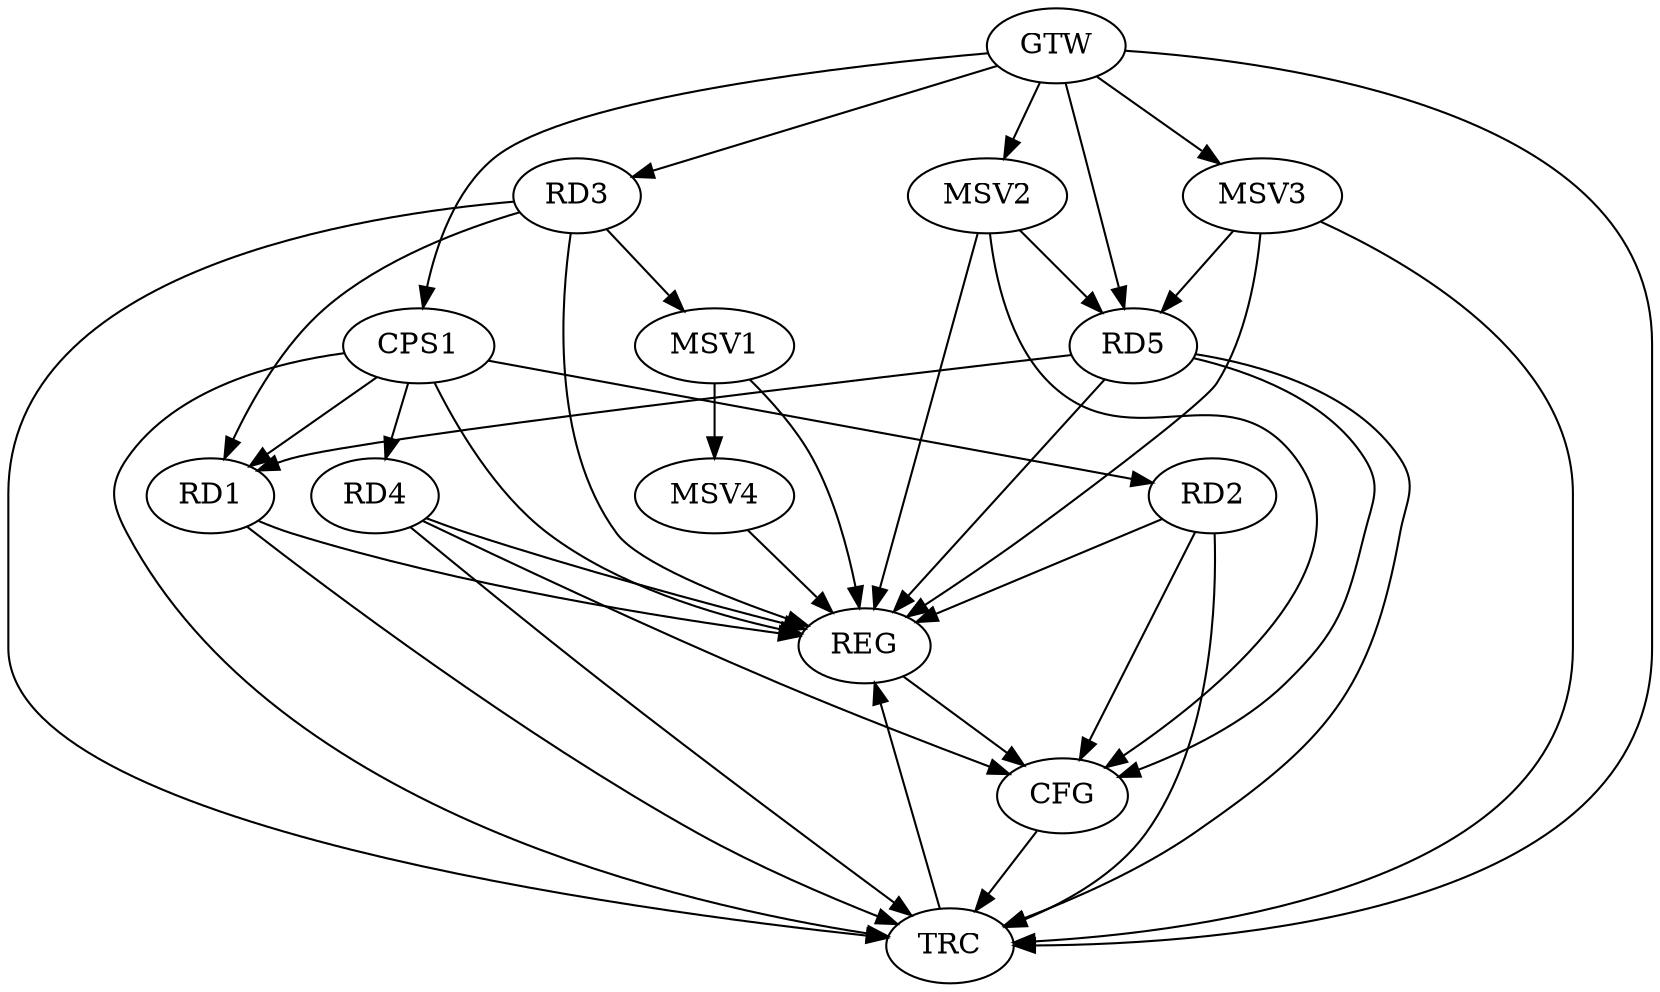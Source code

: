 strict digraph G {
  RD1 [ label="RD1" ];
  RD2 [ label="RD2" ];
  RD3 [ label="RD3" ];
  RD4 [ label="RD4" ];
  RD5 [ label="RD5" ];
  CPS1 [ label="CPS1" ];
  GTW [ label="GTW" ];
  REG [ label="REG" ];
  CFG [ label="CFG" ];
  TRC [ label="TRC" ];
  MSV1 [ label="MSV1" ];
  MSV2 [ label="MSV2" ];
  MSV3 [ label="MSV3" ];
  MSV4 [ label="MSV4" ];
  RD3 -> RD1;
  RD5 -> RD1;
  CPS1 -> RD1;
  CPS1 -> RD2;
  CPS1 -> RD4;
  GTW -> RD3;
  GTW -> RD5;
  GTW -> CPS1;
  RD1 -> REG;
  RD2 -> REG;
  RD3 -> REG;
  RD4 -> REG;
  RD5 -> REG;
  CPS1 -> REG;
  RD5 -> CFG;
  RD2 -> CFG;
  RD4 -> CFG;
  REG -> CFG;
  RD1 -> TRC;
  RD2 -> TRC;
  RD3 -> TRC;
  RD4 -> TRC;
  RD5 -> TRC;
  CPS1 -> TRC;
  GTW -> TRC;
  CFG -> TRC;
  TRC -> REG;
  RD3 -> MSV1;
  MSV1 -> REG;
  MSV2 -> RD5;
  GTW -> MSV2;
  MSV2 -> REG;
  MSV2 -> CFG;
  MSV3 -> RD5;
  GTW -> MSV3;
  MSV3 -> REG;
  MSV3 -> TRC;
  MSV1 -> MSV4;
  MSV4 -> REG;
}
